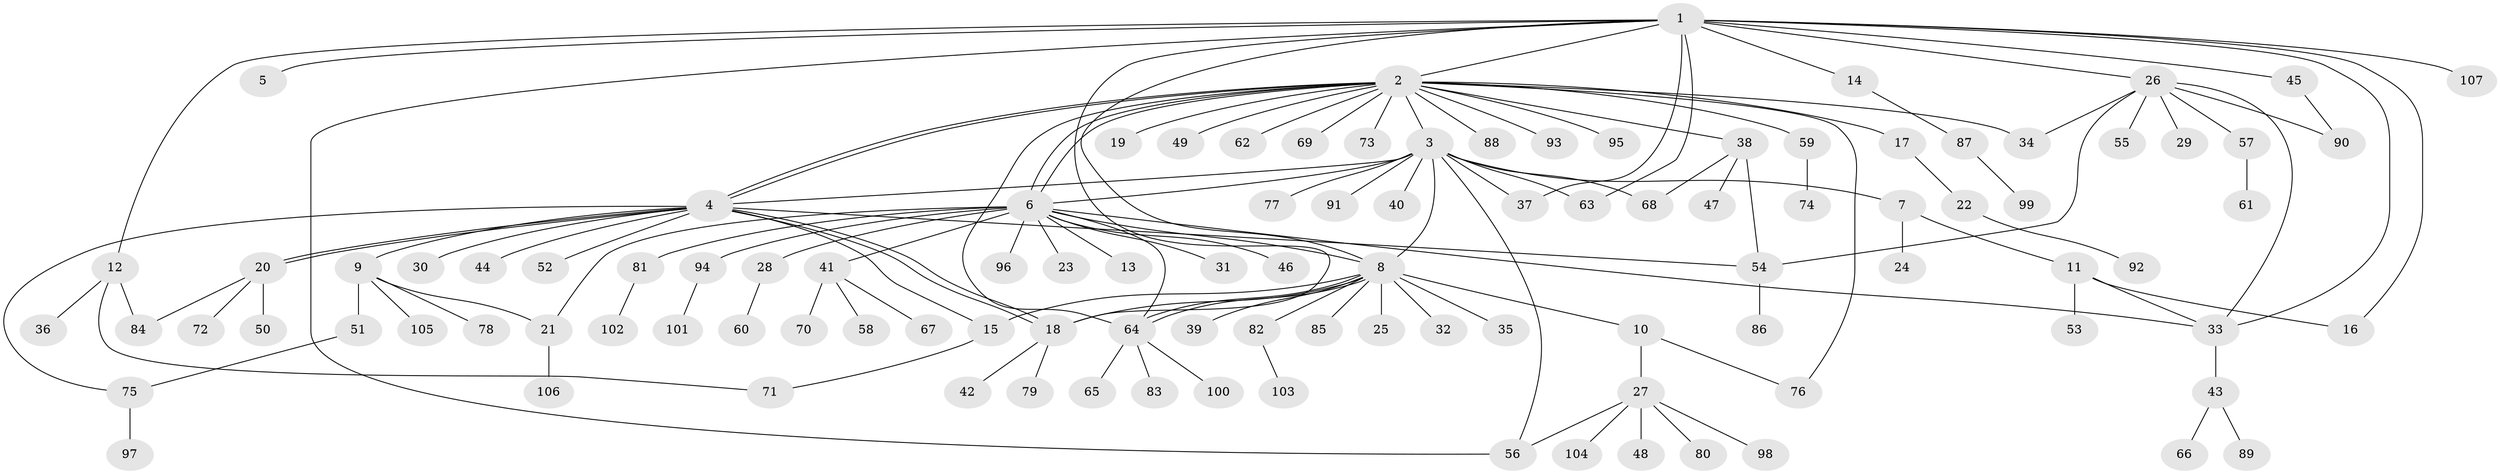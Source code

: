 // coarse degree distribution, {23: 0.013513513513513514, 1: 0.7567567567567568, 2: 0.12162162162162163, 3: 0.04054054054054054, 16: 0.013513513513513514, 5: 0.013513513513513514, 4: 0.013513513513513514, 19: 0.013513513513513514, 8: 0.013513513513513514}
// Generated by graph-tools (version 1.1) at 2025/51/03/04/25 21:51:26]
// undirected, 107 vertices, 138 edges
graph export_dot {
graph [start="1"]
  node [color=gray90,style=filled];
  1;
  2;
  3;
  4;
  5;
  6;
  7;
  8;
  9;
  10;
  11;
  12;
  13;
  14;
  15;
  16;
  17;
  18;
  19;
  20;
  21;
  22;
  23;
  24;
  25;
  26;
  27;
  28;
  29;
  30;
  31;
  32;
  33;
  34;
  35;
  36;
  37;
  38;
  39;
  40;
  41;
  42;
  43;
  44;
  45;
  46;
  47;
  48;
  49;
  50;
  51;
  52;
  53;
  54;
  55;
  56;
  57;
  58;
  59;
  60;
  61;
  62;
  63;
  64;
  65;
  66;
  67;
  68;
  69;
  70;
  71;
  72;
  73;
  74;
  75;
  76;
  77;
  78;
  79;
  80;
  81;
  82;
  83;
  84;
  85;
  86;
  87;
  88;
  89;
  90;
  91;
  92;
  93;
  94;
  95;
  96;
  97;
  98;
  99;
  100;
  101;
  102;
  103;
  104;
  105;
  106;
  107;
  1 -- 2;
  1 -- 5;
  1 -- 8;
  1 -- 12;
  1 -- 14;
  1 -- 16;
  1 -- 18;
  1 -- 26;
  1 -- 33;
  1 -- 37;
  1 -- 45;
  1 -- 56;
  1 -- 63;
  1 -- 107;
  2 -- 3;
  2 -- 4;
  2 -- 4;
  2 -- 6;
  2 -- 6;
  2 -- 17;
  2 -- 19;
  2 -- 34;
  2 -- 38;
  2 -- 49;
  2 -- 59;
  2 -- 62;
  2 -- 64;
  2 -- 69;
  2 -- 73;
  2 -- 76;
  2 -- 88;
  2 -- 93;
  2 -- 95;
  3 -- 4;
  3 -- 6;
  3 -- 7;
  3 -- 8;
  3 -- 37;
  3 -- 40;
  3 -- 56;
  3 -- 63;
  3 -- 68;
  3 -- 77;
  3 -- 91;
  4 -- 9;
  4 -- 15;
  4 -- 18;
  4 -- 18;
  4 -- 20;
  4 -- 20;
  4 -- 30;
  4 -- 44;
  4 -- 52;
  4 -- 54;
  4 -- 75;
  6 -- 8;
  6 -- 13;
  6 -- 21;
  6 -- 23;
  6 -- 28;
  6 -- 31;
  6 -- 33;
  6 -- 41;
  6 -- 46;
  6 -- 64;
  6 -- 81;
  6 -- 94;
  6 -- 96;
  7 -- 11;
  7 -- 24;
  8 -- 10;
  8 -- 15;
  8 -- 18;
  8 -- 25;
  8 -- 32;
  8 -- 35;
  8 -- 39;
  8 -- 64;
  8 -- 64;
  8 -- 82;
  8 -- 85;
  9 -- 21;
  9 -- 51;
  9 -- 78;
  9 -- 105;
  10 -- 27;
  10 -- 76;
  11 -- 16;
  11 -- 33;
  11 -- 53;
  12 -- 36;
  12 -- 71;
  12 -- 84;
  14 -- 87;
  15 -- 71;
  17 -- 22;
  18 -- 42;
  18 -- 79;
  20 -- 50;
  20 -- 72;
  20 -- 84;
  21 -- 106;
  22 -- 92;
  26 -- 29;
  26 -- 33;
  26 -- 34;
  26 -- 54;
  26 -- 55;
  26 -- 57;
  26 -- 90;
  27 -- 48;
  27 -- 56;
  27 -- 80;
  27 -- 98;
  27 -- 104;
  28 -- 60;
  33 -- 43;
  38 -- 47;
  38 -- 54;
  38 -- 68;
  41 -- 58;
  41 -- 67;
  41 -- 70;
  43 -- 66;
  43 -- 89;
  45 -- 90;
  51 -- 75;
  54 -- 86;
  57 -- 61;
  59 -- 74;
  64 -- 65;
  64 -- 83;
  64 -- 100;
  75 -- 97;
  81 -- 102;
  82 -- 103;
  87 -- 99;
  94 -- 101;
}
